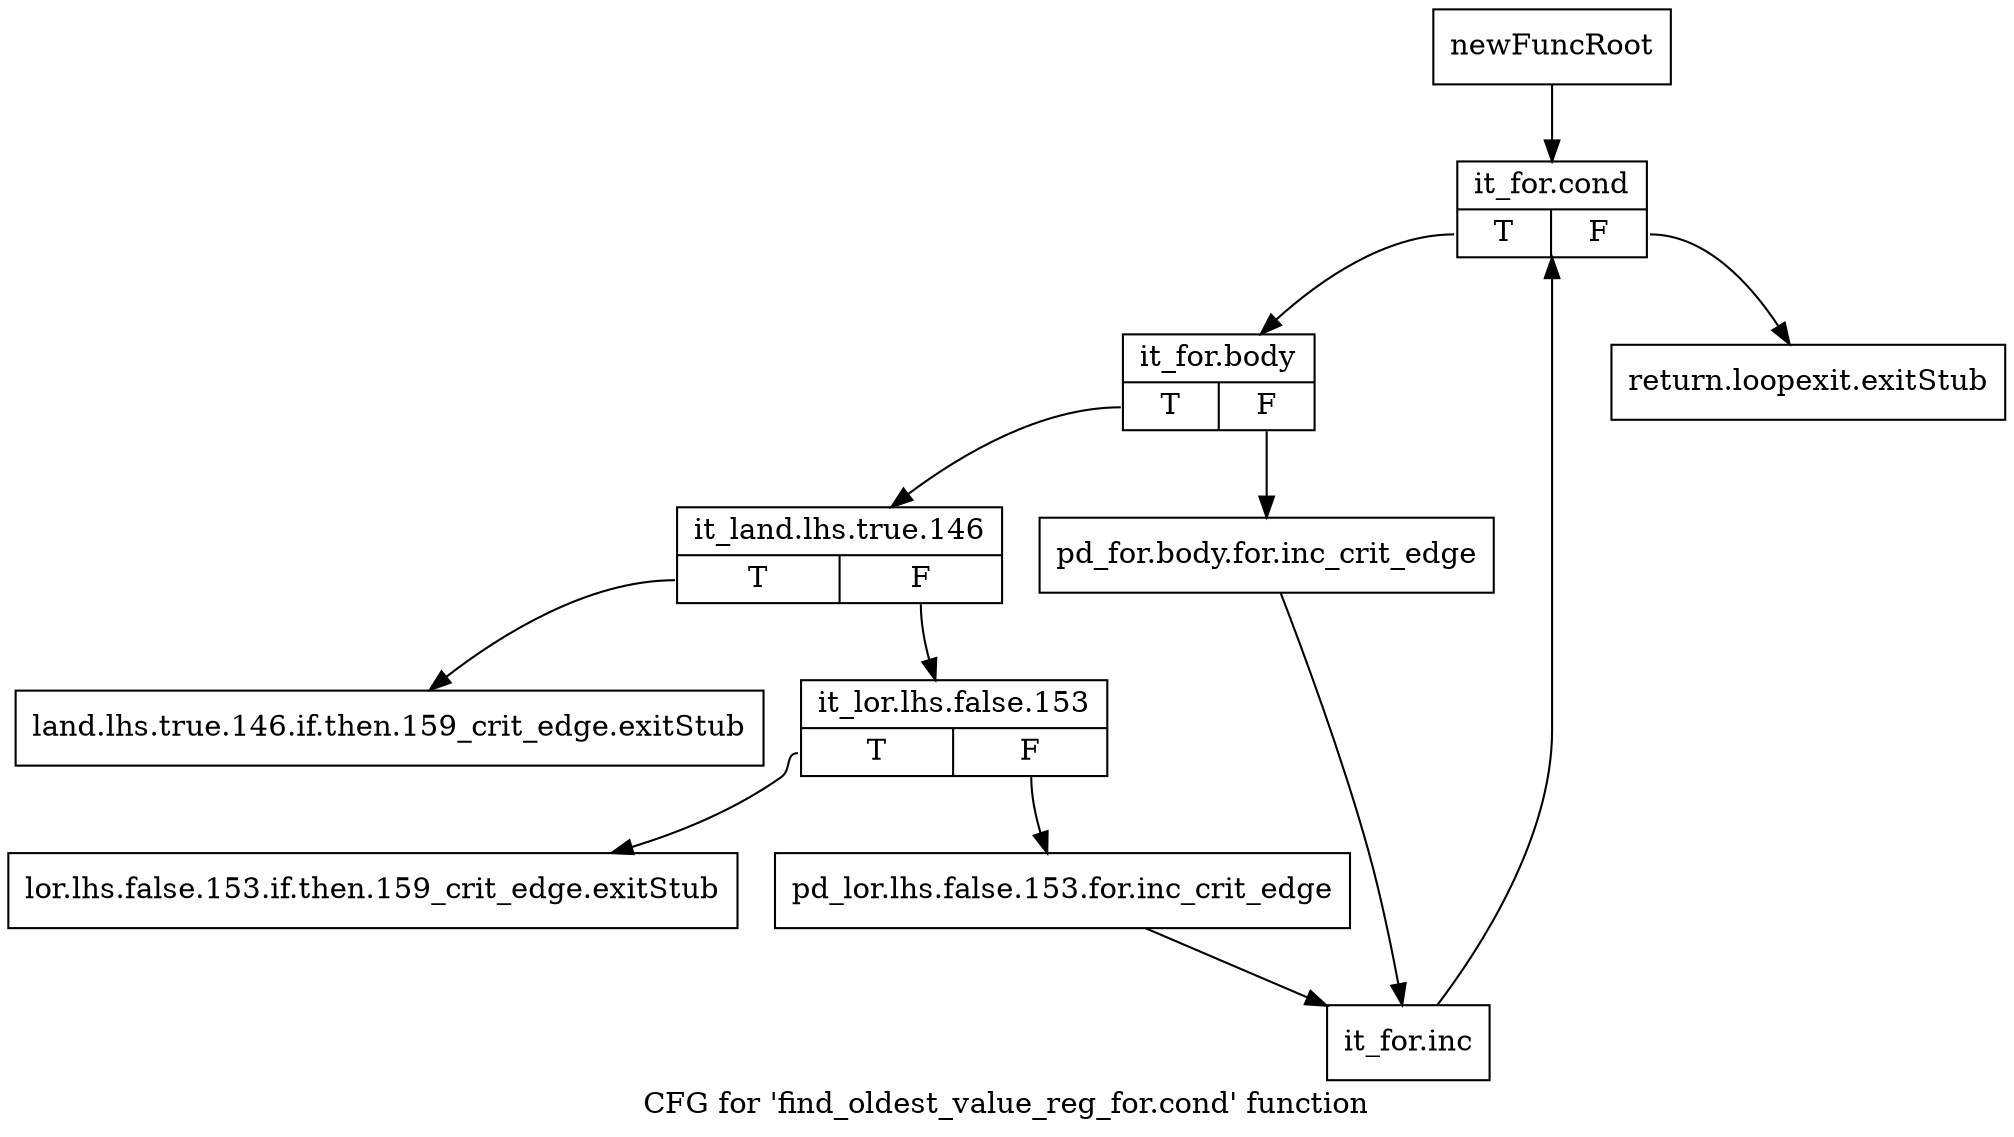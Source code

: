 digraph "CFG for 'find_oldest_value_reg_for.cond' function" {
	label="CFG for 'find_oldest_value_reg_for.cond' function";

	Node0xbb30b40 [shape=record,label="{newFuncRoot}"];
	Node0xbb30b40 -> Node0xbb30c80;
	Node0xbb30b90 [shape=record,label="{return.loopexit.exitStub}"];
	Node0xbb30be0 [shape=record,label="{land.lhs.true.146.if.then.159_crit_edge.exitStub}"];
	Node0xbb30c30 [shape=record,label="{lor.lhs.false.153.if.then.159_crit_edge.exitStub}"];
	Node0xbb30c80 [shape=record,label="{it_for.cond|{<s0>T|<s1>F}}"];
	Node0xbb30c80:s0 -> Node0xbb30cd0;
	Node0xbb30c80:s1 -> Node0xbb30b90;
	Node0xbb30cd0 [shape=record,label="{it_for.body|{<s0>T|<s1>F}}"];
	Node0xbb30cd0:s0 -> Node0xbb30d70;
	Node0xbb30cd0:s1 -> Node0xbb30d20;
	Node0xbb30d20 [shape=record,label="{pd_for.body.for.inc_crit_edge}"];
	Node0xbb30d20 -> Node0xbb30e60;
	Node0xbb30d70 [shape=record,label="{it_land.lhs.true.146|{<s0>T|<s1>F}}"];
	Node0xbb30d70:s0 -> Node0xbb30be0;
	Node0xbb30d70:s1 -> Node0xbb30dc0;
	Node0xbb30dc0 [shape=record,label="{it_lor.lhs.false.153|{<s0>T|<s1>F}}"];
	Node0xbb30dc0:s0 -> Node0xbb30c30;
	Node0xbb30dc0:s1 -> Node0xbb30e10;
	Node0xbb30e10 [shape=record,label="{pd_lor.lhs.false.153.for.inc_crit_edge}"];
	Node0xbb30e10 -> Node0xbb30e60;
	Node0xbb30e60 [shape=record,label="{it_for.inc}"];
	Node0xbb30e60 -> Node0xbb30c80;
}

